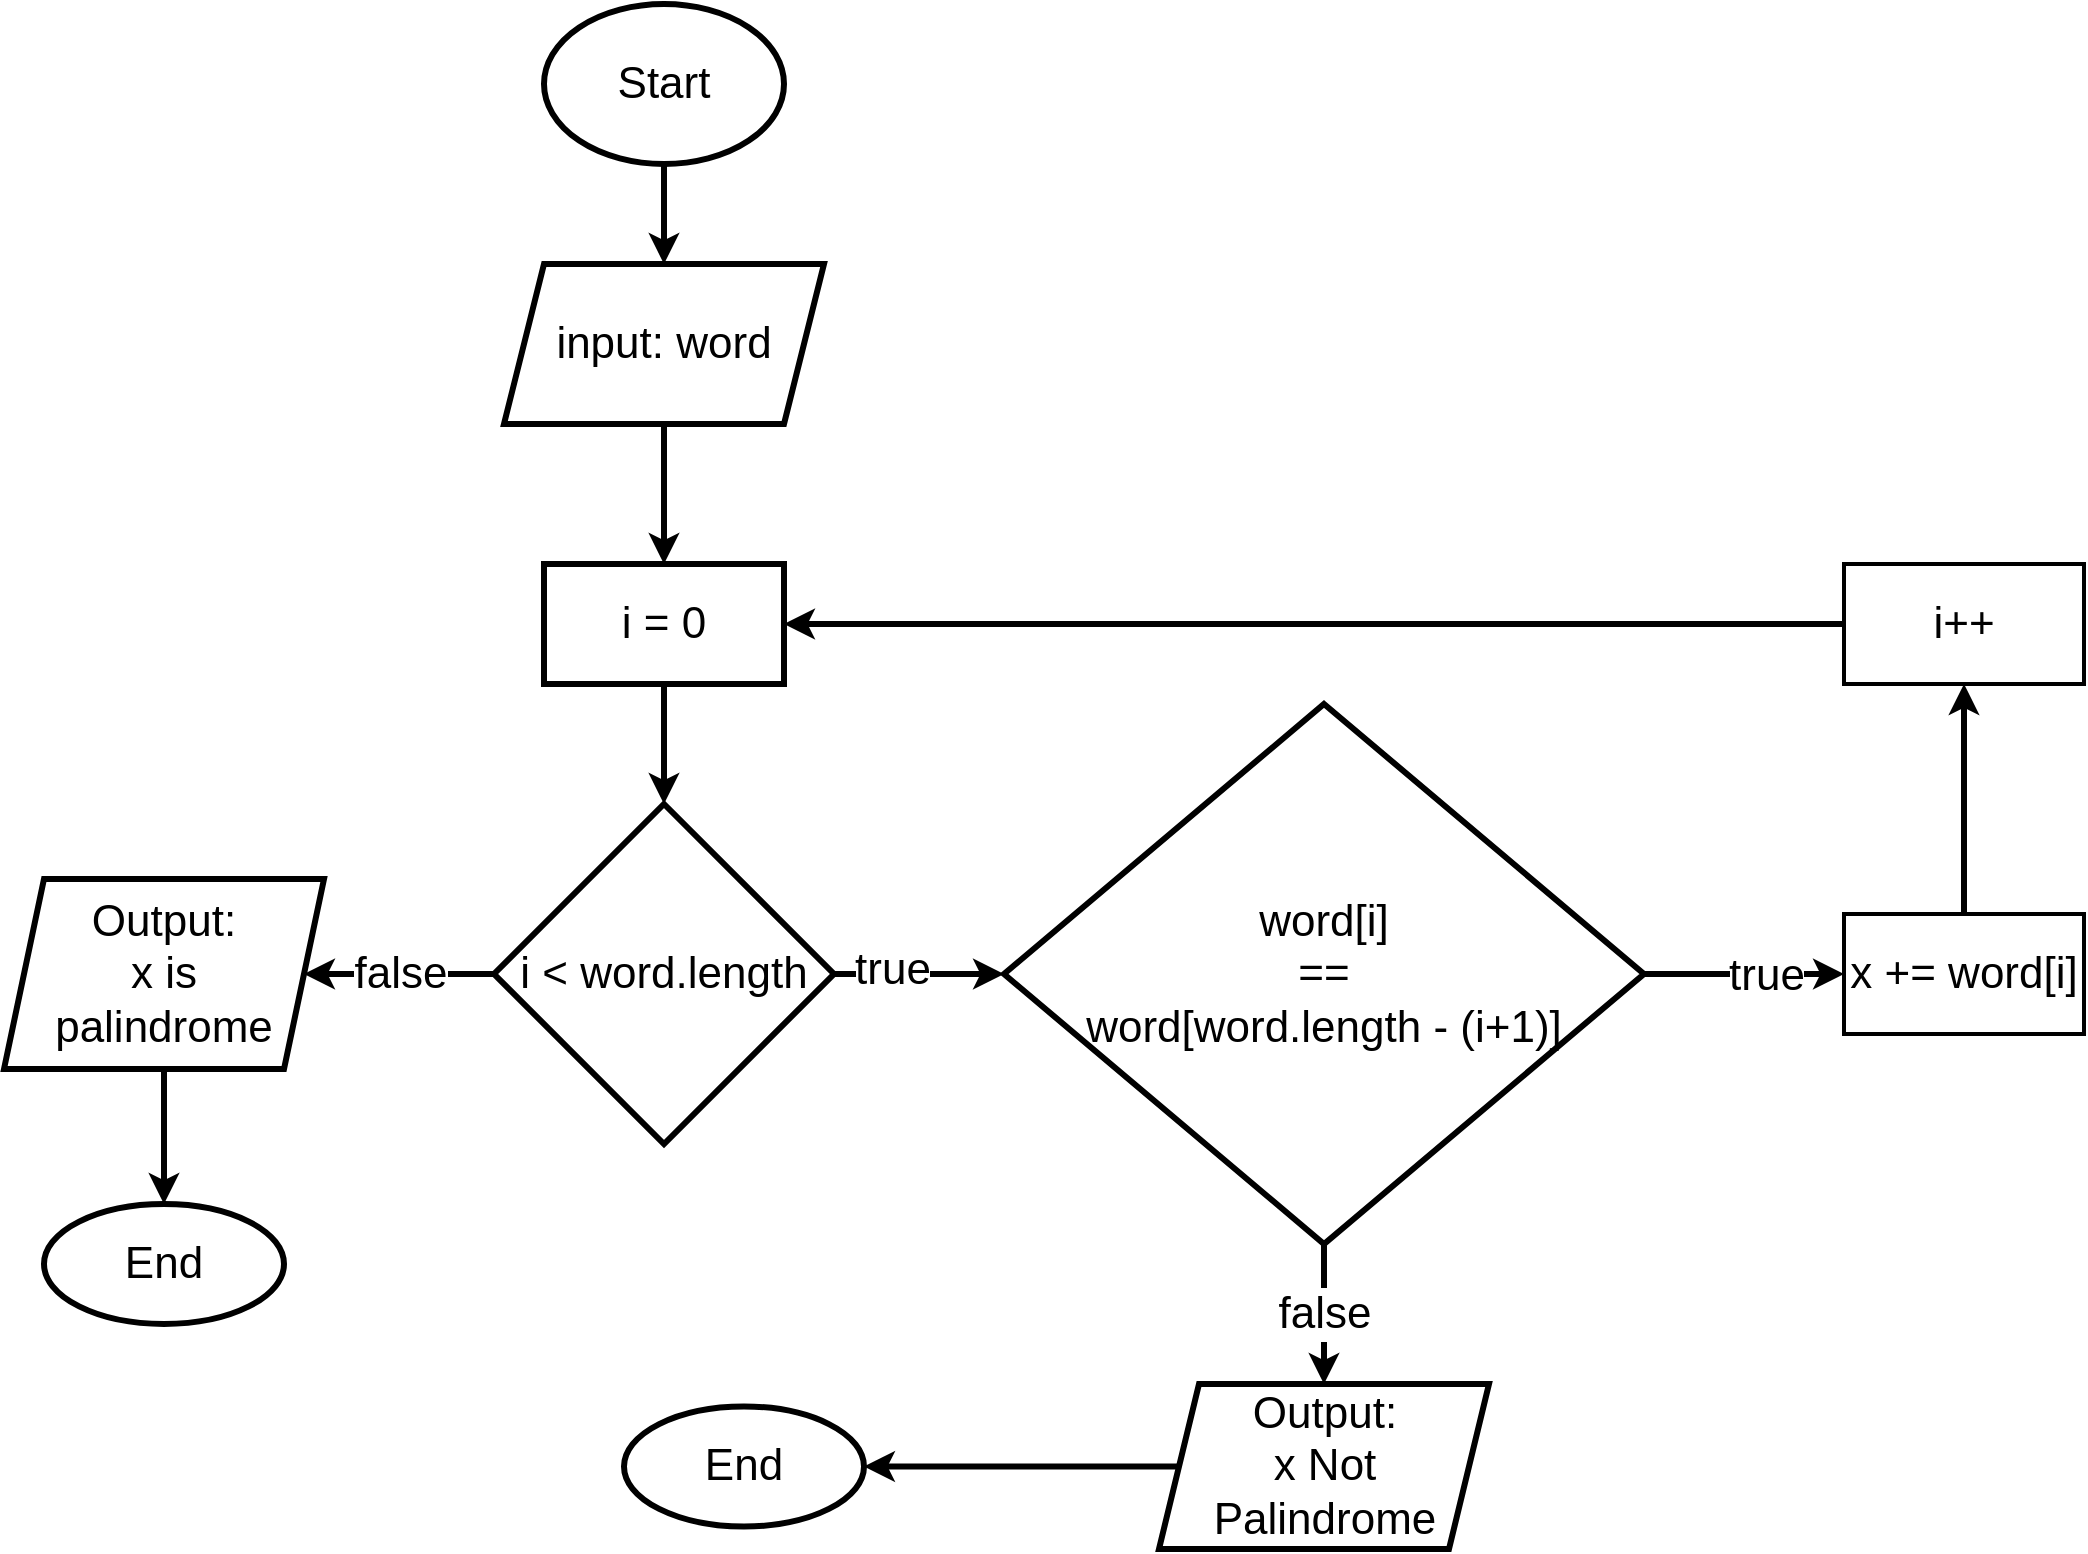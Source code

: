 <mxfile version="20.5.2" type="device"><diagram name="Page-1" id="74e2e168-ea6b-b213-b513-2b3c1d86103e"><mxGraphModel dx="1736" dy="984" grid="1" gridSize="10" guides="1" tooltips="1" connect="1" arrows="1" fold="1" page="1" pageScale="1" pageWidth="1100" pageHeight="850" background="none" math="0" shadow="0"><root><mxCell id="0"/><mxCell id="1" parent="0"/><mxCell id="OOnqW3lr7cRhFUy-42zu-3" value="" style="edgeStyle=orthogonalEdgeStyle;rounded=0;orthogonalLoop=1;jettySize=auto;html=1;strokeWidth=3;fontSize=22;" parent="1" source="OOnqW3lr7cRhFUy-42zu-1" target="OOnqW3lr7cRhFUy-42zu-2" edge="1"><mxGeometry relative="1" as="geometry"/></mxCell><mxCell id="OOnqW3lr7cRhFUy-42zu-1" value="&lt;font style=&quot;font-size: 22px;&quot;&gt;Start&lt;/font&gt;" style="ellipse;whiteSpace=wrap;html=1;strokeWidth=3;fontSize=22;" parent="1" vertex="1"><mxGeometry x="310" y="30" width="120" height="80" as="geometry"/></mxCell><mxCell id="OOnqW3lr7cRhFUy-42zu-5" value="" style="edgeStyle=orthogonalEdgeStyle;rounded=0;orthogonalLoop=1;jettySize=auto;html=1;strokeWidth=3;fontSize=22;" parent="1" source="OOnqW3lr7cRhFUy-42zu-2" target="OOnqW3lr7cRhFUy-42zu-4" edge="1"><mxGeometry relative="1" as="geometry"/></mxCell><mxCell id="OOnqW3lr7cRhFUy-42zu-2" value="&lt;font style=&quot;font-size: 22px;&quot;&gt;input: word&lt;/font&gt;" style="shape=parallelogram;perimeter=parallelogramPerimeter;whiteSpace=wrap;html=1;fixedSize=1;strokeWidth=3;fontSize=22;" parent="1" vertex="1"><mxGeometry x="290" y="160" width="160" height="80" as="geometry"/></mxCell><mxCell id="OOnqW3lr7cRhFUy-42zu-7" value="" style="edgeStyle=orthogonalEdgeStyle;rounded=0;orthogonalLoop=1;jettySize=auto;html=1;strokeWidth=3;fontSize=22;" parent="1" source="OOnqW3lr7cRhFUy-42zu-4" target="OOnqW3lr7cRhFUy-42zu-6" edge="1"><mxGeometry relative="1" as="geometry"/></mxCell><mxCell id="OOnqW3lr7cRhFUy-42zu-4" value="&lt;font style=&quot;font-size: 22px;&quot;&gt;i = 0&lt;/font&gt;" style="rounded=0;whiteSpace=wrap;html=1;strokeWidth=3;fontSize=22;" parent="1" vertex="1"><mxGeometry x="310" y="310" width="120" height="60" as="geometry"/></mxCell><mxCell id="OOnqW3lr7cRhFUy-42zu-15" value="" style="edgeStyle=none;rounded=0;orthogonalLoop=1;jettySize=auto;html=1;strokeWidth=3;fontSize=22;" parent="1" source="OOnqW3lr7cRhFUy-42zu-6" target="OOnqW3lr7cRhFUy-42zu-14" edge="1"><mxGeometry relative="1" as="geometry"/></mxCell><mxCell id="OOnqW3lr7cRhFUy-42zu-33" value="true" style="edgeLabel;html=1;align=center;verticalAlign=middle;resizable=0;points=[];fontSize=22;" parent="OOnqW3lr7cRhFUy-42zu-15" vertex="1" connectable="0"><mxGeometry x="-0.325" y="2" relative="1" as="geometry"><mxPoint as="offset"/></mxGeometry></mxCell><mxCell id="OOnqW3lr7cRhFUy-42zu-30" value="false" style="edgeStyle=none;rounded=0;orthogonalLoop=1;jettySize=auto;html=1;strokeWidth=3;fontSize=22;" parent="1" source="OOnqW3lr7cRhFUy-42zu-6" target="OOnqW3lr7cRhFUy-42zu-29" edge="1"><mxGeometry relative="1" as="geometry"/></mxCell><mxCell id="OOnqW3lr7cRhFUy-42zu-6" value="&lt;font style=&quot;font-size: 22px;&quot;&gt;i &amp;lt; word.length&lt;/font&gt;" style="rhombus;whiteSpace=wrap;html=1;rounded=0;strokeWidth=3;fontSize=22;" parent="1" vertex="1"><mxGeometry x="285" y="430" width="170" height="170" as="geometry"/></mxCell><mxCell id="OOnqW3lr7cRhFUy-42zu-17" value="false" style="edgeStyle=none;rounded=0;orthogonalLoop=1;jettySize=auto;html=1;strokeWidth=3;fontSize=22;" parent="1" source="OOnqW3lr7cRhFUy-42zu-14" target="OOnqW3lr7cRhFUy-42zu-26" edge="1"><mxGeometry relative="1" as="geometry"><mxPoint x="655.0" y="750" as="targetPoint"/></mxGeometry></mxCell><mxCell id="OOnqW3lr7cRhFUy-42zu-21" value="" style="edgeStyle=none;rounded=0;orthogonalLoop=1;jettySize=auto;html=1;strokeWidth=3;fontSize=22;" parent="1" source="OOnqW3lr7cRhFUy-42zu-14" target="OOnqW3lr7cRhFUy-42zu-20" edge="1"><mxGeometry relative="1" as="geometry"/></mxCell><mxCell id="OOnqW3lr7cRhFUy-42zu-25" value="true" style="edgeLabel;html=1;align=center;verticalAlign=middle;resizable=0;points=[];fontSize=22;" parent="OOnqW3lr7cRhFUy-42zu-21" vertex="1" connectable="0"><mxGeometry x="0.209" y="-1" relative="1" as="geometry"><mxPoint as="offset"/></mxGeometry></mxCell><mxCell id="OOnqW3lr7cRhFUy-42zu-14" value="&lt;font style=&quot;font-size: 22px;&quot;&gt;word[i]&lt;br style=&quot;font-size: 22px;&quot;&gt;==&lt;br style=&quot;font-size: 22px;&quot;&gt;word[word.length - (i+1)]&lt;/font&gt;" style="strokeWidth=3;html=1;shape=mxgraph.flowchart.decision;whiteSpace=wrap;fontSize=22;" parent="1" vertex="1"><mxGeometry x="540" y="380" width="320" height="270" as="geometry"/></mxCell><mxCell id="OOnqW3lr7cRhFUy-42zu-23" value="" style="edgeStyle=none;rounded=0;orthogonalLoop=1;jettySize=auto;html=1;strokeWidth=3;fontSize=22;" parent="1" source="OOnqW3lr7cRhFUy-42zu-20" target="OOnqW3lr7cRhFUy-42zu-22" edge="1"><mxGeometry relative="1" as="geometry"/></mxCell><mxCell id="OOnqW3lr7cRhFUy-42zu-20" value="&lt;font style=&quot;font-size: 22px;&quot;&gt;x += word[i]&lt;/font&gt;" style="whiteSpace=wrap;html=1;fontSize=22;strokeWidth=2;" parent="1" vertex="1"><mxGeometry x="960" y="485" width="120" height="60" as="geometry"/></mxCell><mxCell id="OOnqW3lr7cRhFUy-42zu-24" style="edgeStyle=none;rounded=0;orthogonalLoop=1;jettySize=auto;html=1;entryX=1;entryY=0.5;entryDx=0;entryDy=0;strokeWidth=3;fontSize=22;" parent="1" source="OOnqW3lr7cRhFUy-42zu-22" target="OOnqW3lr7cRhFUy-42zu-4" edge="1"><mxGeometry relative="1" as="geometry"/></mxCell><mxCell id="OOnqW3lr7cRhFUy-42zu-22" value="&lt;font style=&quot;font-size: 22px;&quot;&gt;i++&lt;/font&gt;" style="whiteSpace=wrap;html=1;fontSize=22;strokeWidth=2;" parent="1" vertex="1"><mxGeometry x="960" y="310" width="120" height="60" as="geometry"/></mxCell><mxCell id="OOnqW3lr7cRhFUy-42zu-28" value="" style="edgeStyle=none;rounded=0;orthogonalLoop=1;jettySize=auto;html=1;strokeWidth=3;fontSize=22;" parent="1" source="OOnqW3lr7cRhFUy-42zu-26" target="OOnqW3lr7cRhFUy-42zu-27" edge="1"><mxGeometry relative="1" as="geometry"/></mxCell><mxCell id="OOnqW3lr7cRhFUy-42zu-26" value="&lt;font style=&quot;font-size: 22px;&quot;&gt;Output:&lt;br style=&quot;font-size: 22px;&quot;&gt;x Not Palindrome&lt;/font&gt;" style="shape=parallelogram;perimeter=parallelogramPerimeter;whiteSpace=wrap;html=1;fixedSize=1;strokeWidth=3;fontSize=22;" parent="1" vertex="1"><mxGeometry x="617.5" y="720" width="165" height="82.5" as="geometry"/></mxCell><mxCell id="OOnqW3lr7cRhFUy-42zu-27" value="End" style="ellipse;whiteSpace=wrap;html=1;fontSize=22;strokeWidth=3;" parent="1" vertex="1"><mxGeometry x="350" y="731.25" width="120" height="60" as="geometry"/></mxCell><mxCell id="OOnqW3lr7cRhFUy-42zu-32" value="" style="edgeStyle=none;rounded=0;orthogonalLoop=1;jettySize=auto;html=1;strokeWidth=3;fontSize=22;" parent="1" source="OOnqW3lr7cRhFUy-42zu-29" target="OOnqW3lr7cRhFUy-42zu-31" edge="1"><mxGeometry relative="1" as="geometry"/></mxCell><mxCell id="OOnqW3lr7cRhFUy-42zu-29" value="&lt;font style=&quot;font-size: 22px;&quot;&gt;Output:&lt;br style=&quot;font-size: 22px;&quot;&gt;x is&lt;br style=&quot;font-size: 22px;&quot;&gt;palindrome&lt;br style=&quot;font-size: 22px;&quot;&gt;&lt;/font&gt;" style="shape=parallelogram;perimeter=parallelogramPerimeter;whiteSpace=wrap;html=1;fixedSize=1;rounded=0;strokeWidth=3;fontSize=22;" parent="1" vertex="1"><mxGeometry x="40" y="467.5" width="160" height="95" as="geometry"/></mxCell><mxCell id="OOnqW3lr7cRhFUy-42zu-31" value="&lt;font style=&quot;font-size: 22px;&quot;&gt;End&lt;/font&gt;" style="ellipse;whiteSpace=wrap;html=1;rounded=0;strokeWidth=3;fontSize=22;" parent="1" vertex="1"><mxGeometry x="60" y="630" width="120" height="60" as="geometry"/></mxCell></root></mxGraphModel></diagram></mxfile>